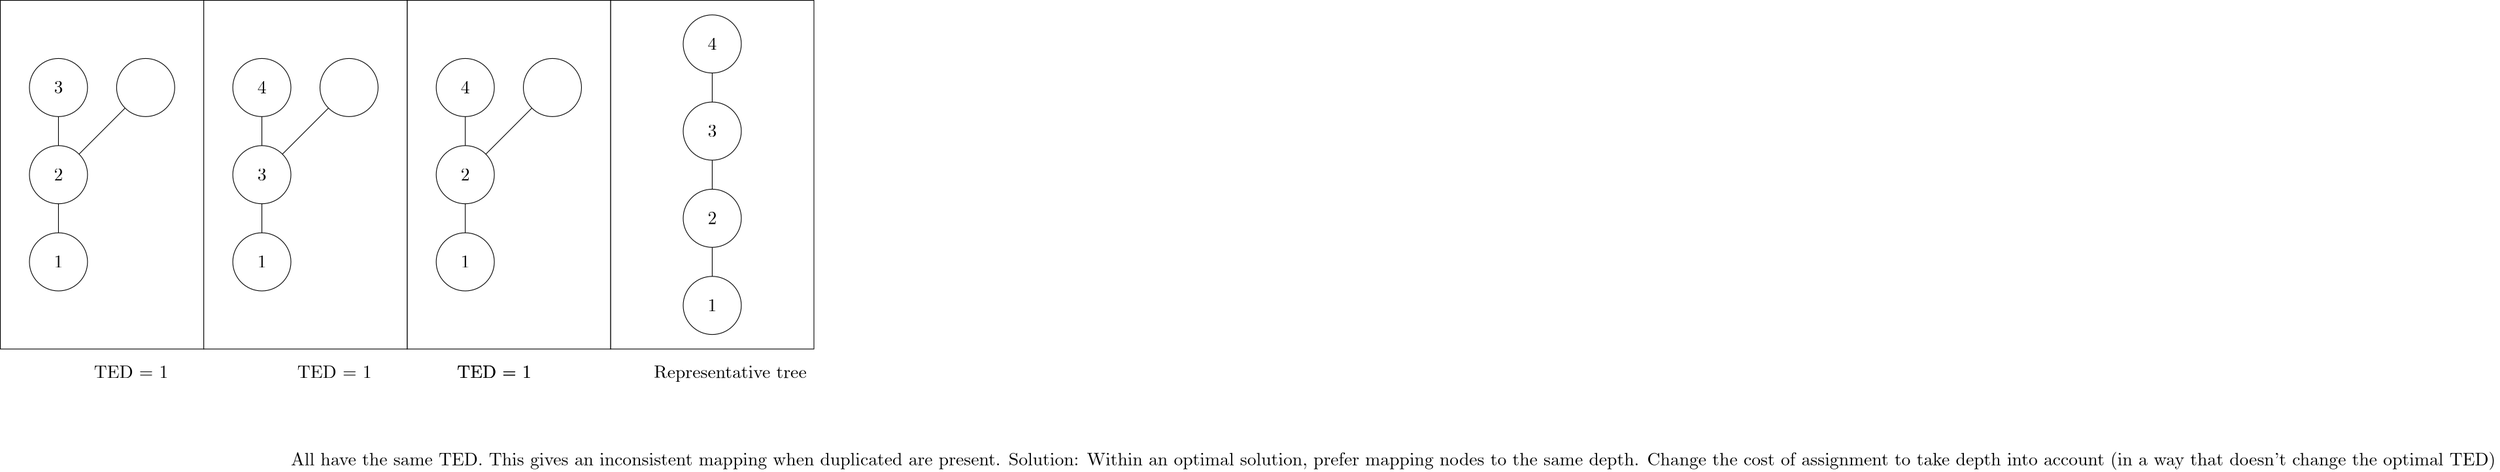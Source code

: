 <?xml version="1.0"?>
<!DOCTYPE ipe SYSTEM "ipe.dtd">
<ipe version="70218" creator="Ipe 7.2.23">
<info created="D:20210331112808" modified="D:20210331112808"/>
<ipestyle name="bettinacolors">
<color name="Bettina blue" value="0 0.4 0.796"/>
<color name="Bettina green" value="0.282 0.557 0"/>
<color name="Bettina red" value="0.836 0 0"/>
<color name="Bettina yellow" value="1 0.604 0"/>
</ipestyle>
<ipestyle name="tuecolors">
<color name="TUe aqua" value="0 0.675 0.51"/>
<color name="TUe blue" value="0 0.4 0.8"/>
<color name="TUe cyan" value="0 0.635 0.871"/>
<color name="TUe darkblue" value="0.063 0.063 0.451"/>
<color name="TUe darkpink" value="0.839 0 0.482"/>
<color name="TUe darkred" value="0.839 0 0.29"/>
<color name="TUe green" value="0.518 0.824 0"/>
<color name="TUe lime" value="0.808 0.875 0"/>
<color name="TUe marine" value="0 0.573 0.71"/>
<color name="TUe orange" value="1 0.604 0"/>
<color name="TUe purple" value="0.678 0.125 0.678"/>
<color name="TUe red" value="0.967 0.192 0.192"/>
<color name="TUe yellow" value="1 0.867 0"/>
</ipestyle>
<ipestyle name="extendedcolors">
<color name="CART 1" value="0.145 0.737 0.612"/>
<color name="CART 10" value="0.996 0.965 0.608"/>
<color name="CART 11" value="0.996 0.859 0.706"/>
<color name="CART 12" value="0.98 0.714 0.58"/>
<color name="CART 13" value="1 0.8 0.302"/>
<color name="CART 2" value="0.533 0.78 0.396"/>
<color name="CART 3" value="0.561 0.737 0.757"/>
<color name="CART 4" value="0.604 0.839 0.741"/>
<color name="CART 5" value="0.706 0.592 0.506"/>
<color name="CART 6" value="0.733 0.718 0.349"/>
<color name="CART 7" value="0.831 0.878 0.353"/>
<color name="CART 8" value="0.835 0.725 0.541"/>
<color name="CART 9" value="0.867 0.529 0.475"/>
<color name="CB brown" value="0.694 0.349 0.157"/>
<color name="CB dark blue" value="0.121 0.47 0.705"/>
<color name="CB dark green" value="0.2 0.627 0.172"/>
<color name="CB dark orange" value="1 0.498 0"/>
<color name="CB dark purple" value="0.415 0.239 0.603"/>
<color name="CB dark red" value="0.89 0.102 0.109"/>
<color name="CB light blue" value="0.651 0.807 0.89"/>
<color name="CB light green" value="0.698 0.874 0.541"/>
<color name="CB light orange" value="0.992 0.749 0.435"/>
<color name="CB light purple" value="0.792 0.698 0.839"/>
<color name="CB light red" value="0.984 0.603 0.6"/>
<color name="CB yellow" value="1 1 0.6"/>
<color name="Gray 0.0" value="0"/>
<color name="Gray 0.1" value="0.1"/>
<color name="Gray 0.2" value="0.2"/>
<color name="Gray 0.3" value="0.3"/>
<color name="Gray 0.4" value="0.4"/>
<color name="Gray 0.5" value="0.5"/>
<color name="Gray 0.6" value="0.6"/>
<color name="Gray 0.7" value="0.7"/>
<color name="Gray 0.8" value="0.8"/>
<color name="Gray 0.9" value="0.9"/>
<color name="Gray 1.0" value="1"/>
<dashstyle name="W dashed fat" value="[3 5.1] 0"/>
<dashstyle name="W dashed heavier" value="[2 3] 0"/>
<dashstyle name="W dashed normal" value="[1 1.7] 0"/>
<dashstyle name="W dashed ultrafat" value="[5 8.5] 0"/>
<dashstyle name="W dot fat" value="[0.01 2.4] 0"/>
<dashstyle name="W dot heavier" value="[0.01 1.6] 0"/>
<dashstyle name="W dot normal" value="[0.01 0.8] 0"/>
<dashstyle name="W dot ultrafat" value="[0.01 4] 0"/>
</ipestyle>
<ipestyle name="pptcolors">
<color name="PPT blue" value="0 0.459 0.965"/>
<color name="PPT gray" value="0.647"/>
<color name="PPT green" value="0 0.69 0.314"/>
<color name="PPT purple" value="0.439 0.188 0.627"/>
<color name="PPT red" value="0.753 0 0"/>
<color name="PPT yellow" value="1 0.753 0"/>
</ipestyle>
<ipestyle name="arrows">
<symbol name="arrow/circle(spx)" transformations="translations">
<path stroke="sym-stroke" pen="sym-pen">
0.5 0 0 0.5 0 0 e
</path>
</symbol>
<symbol name="arrow/disk(spx)" transformations="translations">
<group>
<path fill="sym-stroke">
0.5 0 0 0.5 0 0 e
</path>
<path stroke="sym-stroke" pen="sym-pen">
0.5 0 0 0.5 0 0 e
</path>
</group>
</symbol>
<symbol name="arrow/fdisk(spx)" transformations="translations">
<group>
<path fill="white">
0.5 0 0 0.5 0 0 e
</path>
<path stroke="sym-stroke" pen="sym-pen">
0.5 0 0 0.5 0 0 e
</path>
</group>
</symbol>
<symbol name="arrow/box(spx)" transformations="translations">
<path stroke="sym-stroke" pen="sym-pen">
-0.5 -0.5 m
0.5 -0.5 l
0.5 0.5 l
-0.5 0.5 l
h
</path>
</symbol>
<symbol name="arrow/square(spx)" transformations="translations">
<path fill="sym-stroke">
-0.5 -0.5 m
0.5 -0.5 l
0.5 0.5 l
-0.5 0.5 l
h
</path>
</symbol>
<symbol name="arrow/fsquare(spx)" transformations="translations">
<group>
<path fill="white">
-0.5 -0.5 m
0.5 -0.5 l
0.5 0.5 l
-0.5 0.5 l
h
</path>
<path stroke="sym-stroke" pen="sym-pen">
-0.5 -0.5 m
0.5 -0.5 l
0.5 0.5 l
-0.5 0.5 l
h
</path>
</group>
</symbol>
<symbol name="arrow/cross(spx)" transformations="translations">
<group>
<path stroke="sym-stroke" pen="sym-pen">
-0.5 -0.5 m
0.5 0.5 l
h
</path>
<path stroke="sym-stroke" pen="sym-pen">
-0.5 0.5 m
0.5 -0.5 l
h
</path>
</group>
</symbol>
<symbol name="arrow/whiskers(spx)" transformations="translations">
<path stroke="sym-stroke" pen="sym-pen">
0 -0.5 m
0 0.5 l
h
</path>
</symbol>
</ipestyle>
<ipestyle name="grids">
<anglesize name="10 deg" value="10"/>
<anglesize name="22.5 deg" value="22.5"/>
<anglesize name="30 deg" value="30"/>
<anglesize name="45 deg" value="45"/>
<anglesize name="5 deg" value="5"/>
<anglesize name="60 deg" value="60"/>
<anglesize name="90 deg" value="90"/>
<gridsize name="1 pt" value="1"/>
<gridsize name="10 pts (~3.5 mm)" value="10"/>
<gridsize name="14 pts (~5 mm)" value="14"/>
<gridsize name="16 pts (~6 mm)" value="16"/>
<gridsize name="2 pts" value="2"/>
<gridsize name="20 pts (~7 mm)" value="20"/>
<gridsize name="28 pts (~10 mm)" value="28"/>
<gridsize name="32 pts (~12 mm)" value="32"/>
<gridsize name="4 pts" value="4"/>
<gridsize name="56 pts (~20 mm)" value="56"/>
<gridsize name="8 pts (~3 mm)" value="8"/>
</ipestyle>
<ipestyle name="sizes">
<arrowsize name="large" value="10"/>
<arrowsize name="small" value="5"/>
<arrowsize name="tiny" value="3"/>
<pen name="1" value="1"/>
<pen name="10" value="10"/>
<pen name="2" value="2"/>
<pen name="3" value="3"/>
<pen name="4" value="4"/>
<pen name="5" value="5"/>
<pen name="6" value="6"/>
<pen name="7" value="7"/>
<pen name="8" value="8"/>
<pen name="9" value="9"/>
<pen name="fat" value="1.2"/>
<pen name="heavier" value="0.8"/>
<pen name="ultrafat" value="2"/>
<symbolsize name="1" value="1"/>
<symbolsize name="10" value="10"/>
<symbolsize name="2" value="2"/>
<symbolsize name="3" value="3"/>
<symbolsize name="4" value="4"/>
<symbolsize name="5" value="5"/>
<symbolsize name="6" value="6"/>
<symbolsize name="7" value="7"/>
<symbolsize name="8" value="8"/>
<symbolsize name="9" value="9"/>
<symbolsize name="large" value="5"/>
<symbolsize name="small" value="2"/>
<symbolsize name="tiny" value="1.1"/>
</ipestyle>
<ipestyle name="text">
<textsize name="Huge" value="\Huge"/>
<textsize name="LARGE" value="\LARGE"/>
<textsize name="Large" value="\Large"/>
<textsize name="footnote" value="\footnotesize"/>
<textsize name="huge" value="\huge"/>
<textsize name="large" value="\large"/>
<textsize name="small" value="\small"/>
<textsize name="tiny" value="\tiny"/>
<textstyle name="center" begin="\begin{center}" end="\end{center}"/>
<textstyle name="item" begin="\begin{itemize}\item{}" end="\end{itemize}"/>
<textstyle name="itemize" begin="\begin{itemize}" end="\end{itemize}"/>
</ipestyle>
<ipestyle name="transparency">
<opacity name="10%" value="0.1"/>
<opacity name="20%" value="0.2"/>
<opacity name="30%" value="0.3"/>
<opacity name="40%" value="0.4"/>
<opacity name="50%" value="0.5"/>
<opacity name="60%" value="0.6"/>
<opacity name="70%" value="0.7"/>
<opacity name="80%" value="0.8"/>
<opacity name="90%" value="0.9"/>
</ipestyle>
<ipestyle name="trimmed">
<symbol name="arrow/arc(spx)">
<path stroke="sym-stroke" fill="sym-stroke" pen="sym-pen">
0 0 m
-1 0.333 l
-1 -0.333 l
h
</path>
</symbol>
<symbol name="arrow/farc(spx)">
<path stroke="sym-stroke" fill="white" pen="sym-pen">
0 0 m
-1 0.333 l
-1 -0.333 l
h
</path>
</symbol>
<symbol name="arrow/ptarc(spx)">
<path stroke="sym-stroke" fill="sym-stroke" pen="sym-pen">
0 0 m
-1 0.333 l
-0.8 0 l
-1 -0.333 l
h
</path>
</symbol>
<symbol name="arrow/fptarc(spx)">
<path stroke="sym-stroke" fill="white" pen="sym-pen">
0 0 m
-1 0.333 l
-0.8 0 l
-1 -0.333 l
h
</path>
</symbol>
<symbol name="mark/circle(sx)" transformations="translations">
<path fill="sym-stroke">
0.6 0 0 0.6 0 0 e
0.4 0 0 0.4 0 0 e
</path>
</symbol>
<symbol name="mark/disk(sx)" transformations="translations">
<path fill="sym-stroke">
0.6 0 0 0.6 0 0 e
</path>
</symbol>
<symbol name="mark/fdisk(sfx)" transformations="translations">
<group>
<path fill="sym-fill">
0.5 0 0 0.5 0 0 e
</path>
<path fill="sym-stroke" fillrule="eofill">
0.6 0 0 0.6 0 0 e
0.4 0 0 0.4 0 0 e
</path>
</group>
</symbol>
<symbol name="mark/box(sx)" transformations="translations">
<path fill="sym-stroke" fillrule="eofill">
-0.6 -0.6 m
0.6 -0.6 l
0.6 0.6 l
-0.6 0.6 l
h
-0.4 -0.4 m
0.4 -0.4 l
0.4 0.4 l
-0.4 0.4 l
h
</path>
</symbol>
<symbol name="mark/square(sx)" transformations="translations">
<path fill="sym-stroke">
-0.6 -0.6 m
0.6 -0.6 l
0.6 0.6 l
-0.6 0.6 l
h
</path>
</symbol>
<symbol name="mark/fsquare(sfx)" transformations="translations">
<group>
<path fill="sym-fill">
-0.5 -0.5 m
0.5 -0.5 l
0.5 0.5 l
-0.5 0.5 l
h
</path>
<path fill="sym-stroke" fillrule="eofill">
-0.6 -0.6 m
0.6 -0.6 l
0.6 0.6 l
-0.6 0.6 l
h
-0.4 -0.4 m
0.4 -0.4 l
0.4 0.4 l
-0.4 0.4 l
h
</path>
</group>
</symbol>
<symbol name="mark/cross(sx)" transformations="translations">
<group>
<path fill="sym-stroke">
-0.43 -0.57 m
0.57 0.43 l
0.43 0.57 l
-0.57 -0.43 l
h
</path>
<path fill="sym-stroke">
-0.43 0.57 m
0.57 -0.43 l
0.43 -0.57 l
-0.57 0.43 l
h
</path>
</group>
</symbol>
<symbol name="arrow/fnormal(spx)">
<path stroke="sym-stroke" fill="white" pen="sym-pen">
0 0 m
-1 0.333 l
-1 -0.333 l
h
</path>
</symbol>
<symbol name="arrow/pointed(spx)">
<path stroke="sym-stroke" fill="sym-stroke" pen="sym-pen">
0 0 m
-1 0.333 l
-0.8 0 l
-1 -0.333 l
h
</path>
</symbol>
<symbol name="arrow/fpointed(spx)">
<path stroke="sym-stroke" fill="white" pen="sym-pen">
0 0 m
-1 0.333 l
-0.8 0 l
-1 -0.333 l
h
</path>
</symbol>
<symbol name="arrow/linear(spx)">
<path stroke="sym-stroke" pen="sym-pen">
-1 0.333 m
0 0 l
-1 -0.333 l
</path>
</symbol>
<symbol name="arrow/fdouble(spx)">
<path stroke="sym-stroke" fill="white" pen="sym-pen">
0 0 m
-1 0.333 l
-1 -0.333 l
h
-1 0 m
-2 0.333 l
-2 -0.333 l
h
</path>
</symbol>
<symbol name="arrow/double(spx)">
<path stroke="sym-stroke" fill="sym-stroke" pen="sym-pen">
0 0 m
-1 0.333 l
-1 -0.333 l
h
-1 0 m
-2 0.333 l
-2 -0.333 l
h
</path>
</symbol>
<tiling name="falling" angle="-60" step="4" width="1"/>
<tiling name="rising" angle="30" step="4" width="1"/>
</ipestyle>
<page>
<layer name="alpha"/>
<view layers="alpha" active="alpha"/>
<path layer="alpha" matrix="1 0 0 1 224 0" stroke="black" fill="white" cap="1" join="1">
160 800 m
160 608 l
272 608 l
272 800 l
h
</path>
<path matrix="1.4 0 0 1 -64 0" stroke="black" fill="white" cap="1" join="1">
160 800 m
160 608 l
80 608 l
80 800 l
h
</path>
<text matrix="1 0 0 1 199.926 0" transformations="translations" pos="208 592" stroke="black" type="label" width="84.101" height="6.815" depth="1.93" valign="baseline">Representative tree</text>
<text matrix="1 0 0 1 3.521 0" transformations="translations" pos="96 592" stroke="black" type="label" width="40.958" height="6.808" depth="0" valign="baseline">TED = 1</text>
<text matrix="1 0 0 1 203.521 0" transformations="translations" pos="96 592" stroke="black" type="label" width="40.958" height="6.808" depth="0" valign="baseline">TED = 1</text>
<group matrix="1 0 0 1 0 16">
<path matrix="1 0 0 1 -112 0" stroke="black" cap="1" join="1">
192 640 m
192 736 l
</path>
<path matrix="1 0 0 1 -48 -64" stroke="black" fill="1" cap="1" join="1">
16 0 0 16 128 704 e
</path>
<path matrix="1 0 0 1 -48 -64" stroke="black" fill="1" cap="1" join="1">
16 0 0 16 128 800 e
</path>
<text matrix="1 0 0 1 -112 0" transformations="translations" pos="192 640" stroke="black" type="label" width="4.981" height="6.42" depth="0" halign="center" valign="center">1</text>
<text matrix="1 0 0 1 -112 0" transformations="translations" pos="192 736" stroke="black" type="label" width="4.981" height="6.42" depth="0" halign="center" valign="center">3</text>
<path matrix="1 0 0 1 -112 0" stroke="black" fill="white" cap="1" join="1">
192 688 m
240 736 l
</path>
<path matrix="1 0 0 1 -48 -64" stroke="black" fill="1" cap="1" join="1">
16 0 0 16 128 752 e
</path>
<text matrix="1 0 0 1 -112 0" transformations="translations" pos="192 688" stroke="black" type="label" width="4.981" height="6.42" depth="0" halign="center" valign="center">2</text>
<path matrix="1 0 0 1 0 -64" stroke="black" fill="1" cap="1" join="1">
16 0 0 16 128 800 e
</path>
</group>
<path matrix="1.4 0 0 1 160 0" stroke="black" fill="white" cap="1" join="1">
160 800 m
160 608 l
80 608 l
80 800 l
h
</path>
<path matrix="1 0 0 1 112 16" stroke="black" cap="1" join="1">
192 640 m
192 736 l
</path>
<path matrix="1 0 0 1 176 -48" stroke="black" fill="1" cap="1" join="1">
16 0 0 16 128 704 e
</path>
<path matrix="1 0 0 1 176 -48" stroke="black" fill="1" cap="1" join="1">
16 0 0 16 128 800 e
</path>
<text matrix="1 0 0 1 112 16" transformations="translations" pos="192 640" stroke="black" type="label" width="4.981" height="6.42" depth="0" halign="center" valign="center">1</text>
<text matrix="1 0 0 1 112 16" transformations="translations" pos="192 736" stroke="black" type="label" width="4.981" height="6.42" depth="0" halign="center" valign="center">4</text>
<path matrix="1 0 0 1 112 16" stroke="black" fill="white" cap="1" join="1">
192 688 m
240 736 l
</path>
<path matrix="1 0 0 1 176 -48" stroke="black" fill="1" cap="1" join="1">
16 0 0 16 128 752 e
</path>
<text matrix="1 0 0 1 112 16" transformations="translations" pos="192 688" stroke="black" type="label" width="4.981" height="6.42" depth="0" halign="center" valign="center">2</text>
<path matrix="1 0 0 1 224 -48" stroke="black" fill="1" cap="1" join="1">
16 0 0 16 128 800 e
</path>
<path matrix="1.4 0 0 1 48 0" stroke="black" fill="white" cap="1" join="1">
160 800 m
160 608 l
80 608 l
80 800 l
h
</path>
<text matrix="1 0 0 1 115.521 0" transformations="translations" pos="96 592" stroke="black" type="label" width="40.958" height="6.808" depth="0" valign="baseline">TED = 1</text>
<path matrix="1 0 0 1 0 16" stroke="black" cap="1" join="1">
192 640 m
192 736 l
</path>
<path matrix="1 0 0 1 64 -48" stroke="black" fill="1" cap="1" join="1">
16 0 0 16 128 704 e
</path>
<path matrix="1 0 0 1 64 -48" stroke="black" fill="1" cap="1" join="1">
16 0 0 16 128 800 e
</path>
<text matrix="1 0 0 1 0 16" transformations="translations" pos="192 640" stroke="black" type="label" width="4.981" height="6.42" depth="0" halign="center" valign="center">1</text>
<text matrix="1 0 0 1 48 16" transformations="translations" pos="192 736" stroke="black" type="label" width="4.981" height="6.42" depth="0" halign="center" valign="center">3</text>
<path matrix="1 0 0 1 0 16" stroke="black" fill="white" cap="1" join="1">
192 688 m
240 736 l
</path>
<path matrix="1 0 0 1 64 -48" stroke="black" fill="1" cap="1" join="1">
16 0 0 16 128 752 e
</path>
<text matrix="1 0 0 1 0 16" transformations="translations" pos="192 688" stroke="black" type="label" width="4.981" height="6.42" depth="0" halign="center" valign="center">3</text>
<path matrix="1 0 0 1 112 -48" stroke="black" fill="1" cap="1" join="1">
16 0 0 16 128 800 e
</path>
<text matrix="1 0 0 1 0 64" transformations="translations" pos="192 688" stroke="black" type="label" width="4.981" height="6.42" depth="0" halign="center" valign="center">4</text>
<text matrix="1 0 0 1 203.521 0" transformations="translations" pos="96 592" stroke="black" type="label" width="40.958" height="6.808" depth="0" valign="baseline">TED = 1</text>
<group matrix="1 0 0 1 24 -8">
<path matrix="1 0 0 1.5 224 -320" stroke="black" cap="1" join="1">
192 640 m
192 736 l
</path>
<path matrix="1 0 0 1 288 -64" stroke="black" fill="1" cap="1" join="1">
16 0 0 16 128 704 e
</path>
<path matrix="1 0 0 1 288 -64" stroke="black" fill="1" cap="1" join="1">
16 0 0 16 128 800 e
</path>
<text matrix="1 0 0 1 224 0" transformations="translations" pos="192 640" stroke="black" type="label" width="4.981" height="6.42" depth="0" halign="center" valign="center">1</text>
<text matrix="1 0 0 1 224 0" transformations="translations" pos="192 736" stroke="black" type="label" width="4.981" height="6.42" depth="0" halign="center" valign="center">3</text>
<path matrix="1 0 0 1 288 -64" stroke="black" fill="1" cap="1" join="1">
16 0 0 16 128 752 e
</path>
<text matrix="1 0 0 1 224 0" transformations="translations" pos="192 688" stroke="black" type="label" width="4.981" height="6.42" depth="0" halign="center" valign="center">2</text>
<path matrix="1 0 0 1 288 -16" stroke="black" fill="1" cap="1" join="1">
16 0 0 16 128 800 e
</path>
<text matrix="1 0 0 1 224 48" transformations="translations" pos="192 736" stroke="black" type="label" width="4.981" height="6.42" depth="0" halign="center" valign="center">4</text>
</group>
<text transformations="translations" pos="208 544" stroke="black" type="label" valign="baseline">All have the same TED. This gives an inconsistent mapping when duplicated are present. Solution: Within an optimal solution, prefer mapping nodes to the same depth. Change the cost of assignment to take depth into account (in a way that doesn&apos;t change the optimal TED)</text>
</page>
</ipe>

